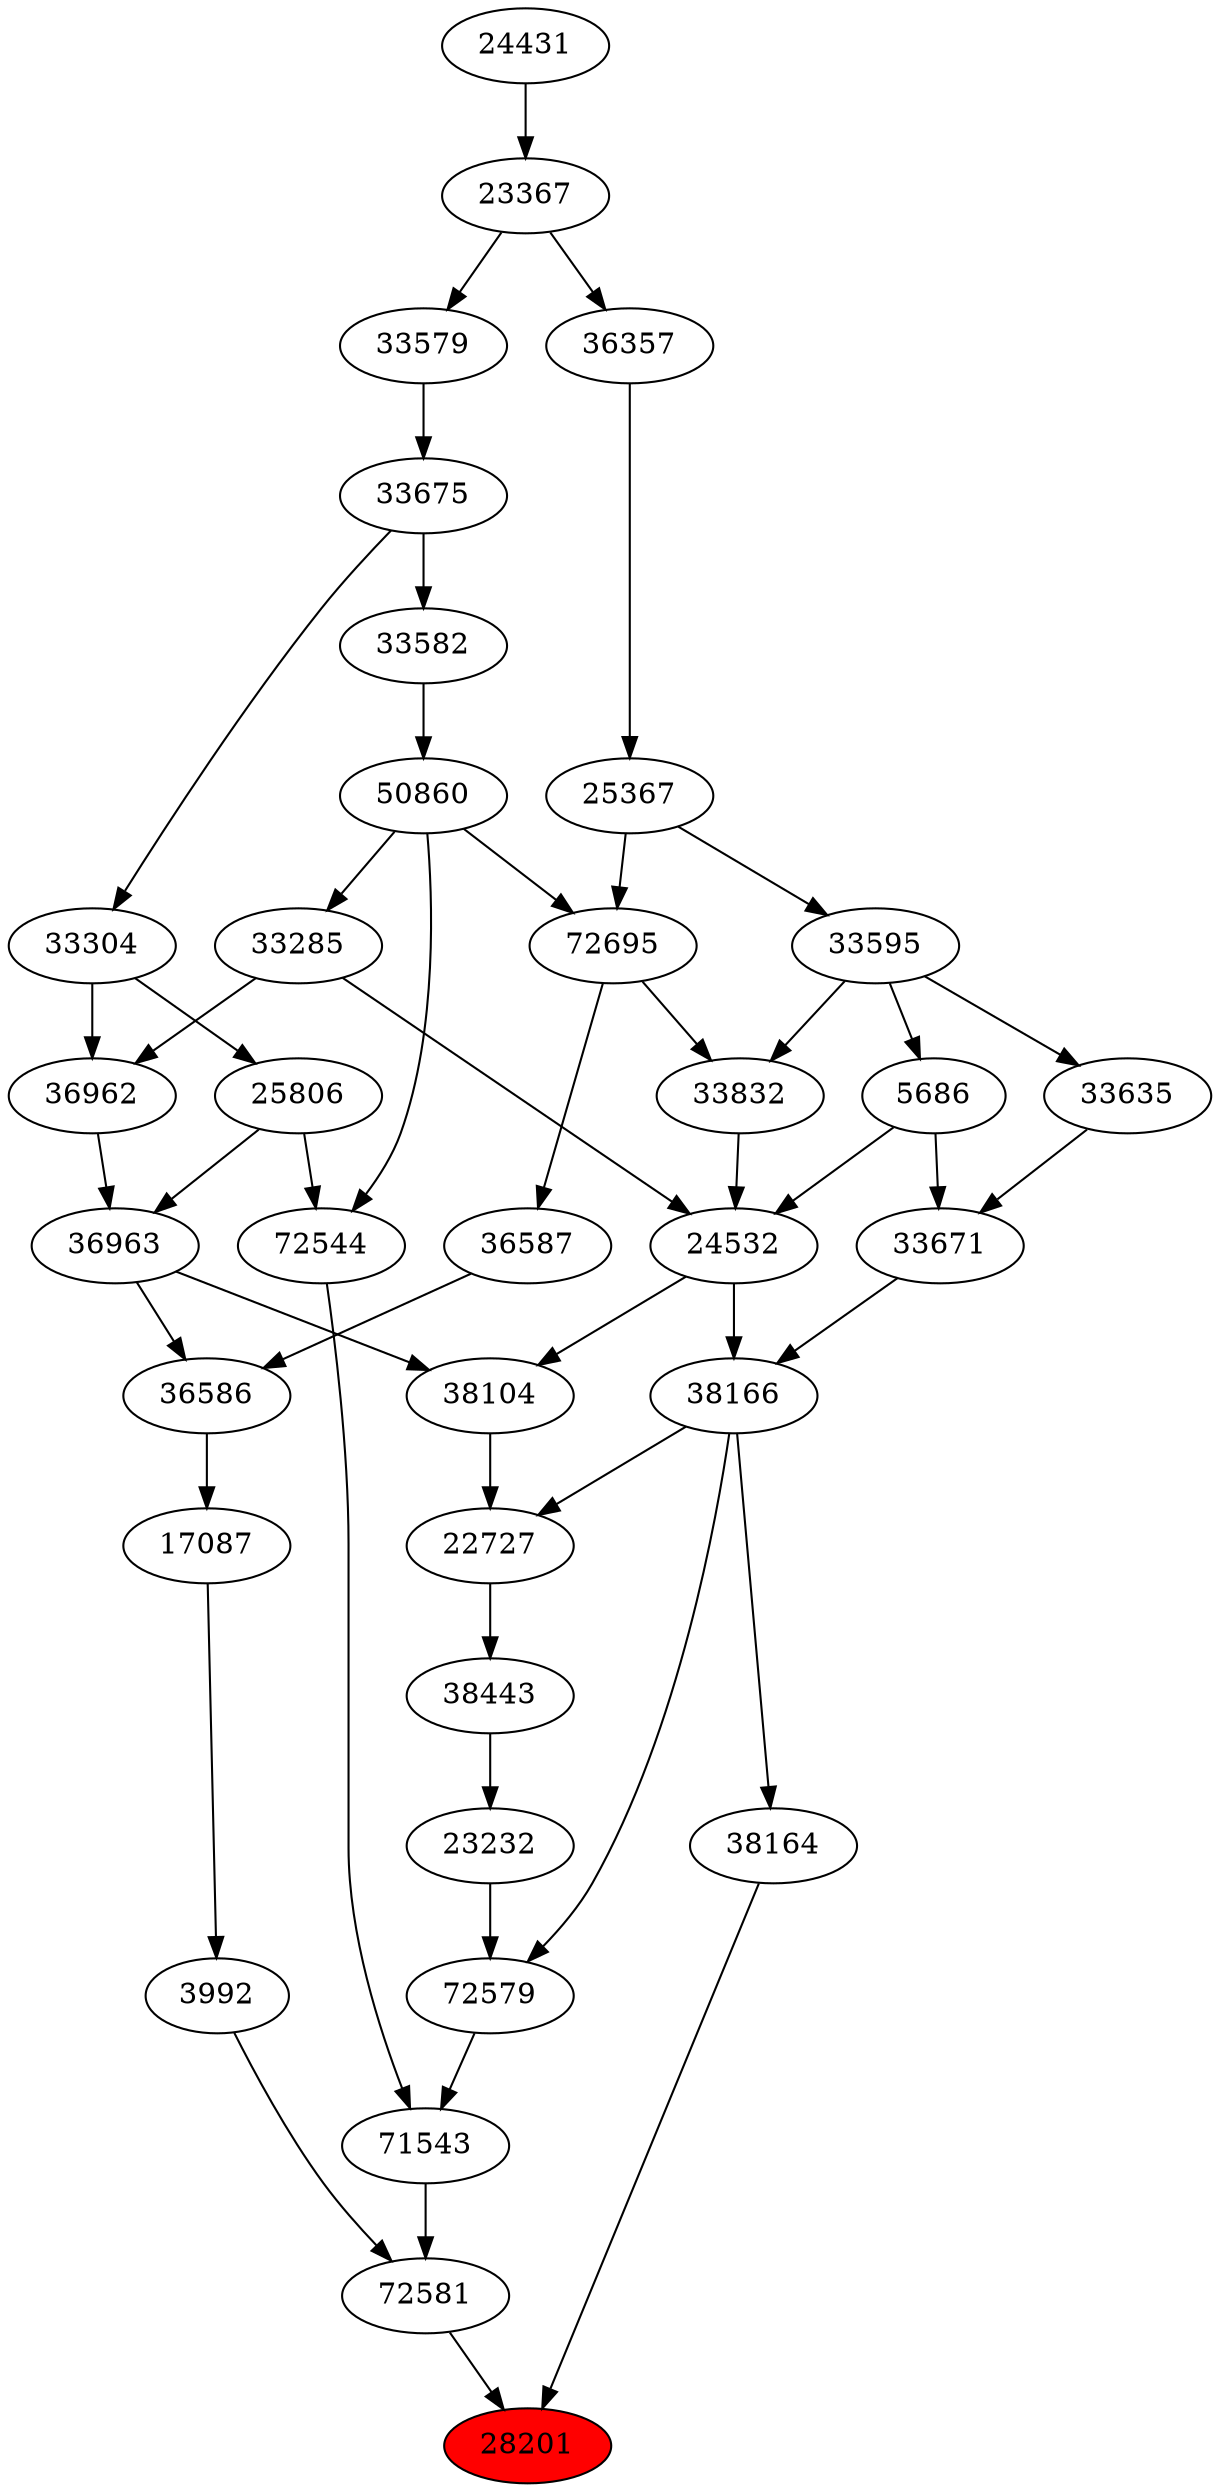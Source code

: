 strict digraph{ 
28201 [label="28201" fillcolor=red style=filled]
38164 -> 28201
72581 -> 28201
38164 [label="38164"]
38166 -> 38164
72581 [label="72581"]
71543 -> 72581
3992 -> 72581
38166 [label="38166"]
24532 -> 38166
33671 -> 38166
71543 [label="71543"]
72544 -> 71543
72579 -> 71543
3992 [label="3992"]
17087 -> 3992
24532 [label="24532"]
33285 -> 24532
5686 -> 24532
33832 -> 24532
33671 [label="33671"]
5686 -> 33671
33635 -> 33671
72544 [label="72544"]
50860 -> 72544
25806 -> 72544
72579 [label="72579"]
38166 -> 72579
23232 -> 72579
17087 [label="17087"]
36586 -> 17087
33285 [label="33285"]
50860 -> 33285
5686 [label="5686"]
33595 -> 5686
33832 [label="33832"]
72695 -> 33832
33595 -> 33832
33635 [label="33635"]
33595 -> 33635
50860 [label="50860"]
33582 -> 50860
25806 [label="25806"]
33304 -> 25806
23232 [label="23232"]
38443 -> 23232
36586 [label="36586"]
36587 -> 36586
36963 -> 36586
33595 [label="33595"]
25367 -> 33595
72695 [label="72695"]
50860 -> 72695
25367 -> 72695
33582 [label="33582"]
33675 -> 33582
33304 [label="33304"]
33675 -> 33304
38443 [label="38443"]
22727 -> 38443
36587 [label="36587"]
72695 -> 36587
36963 [label="36963"]
36962 -> 36963
25806 -> 36963
25367 [label="25367"]
36357 -> 25367
33675 [label="33675"]
33579 -> 33675
22727 [label="22727"]
38104 -> 22727
38166 -> 22727
36962 [label="36962"]
33285 -> 36962
33304 -> 36962
36357 [label="36357"]
23367 -> 36357
33579 [label="33579"]
23367 -> 33579
38104 [label="38104"]
24532 -> 38104
36963 -> 38104
23367 [label="23367"]
24431 -> 23367
24431 [label="24431"]
}
